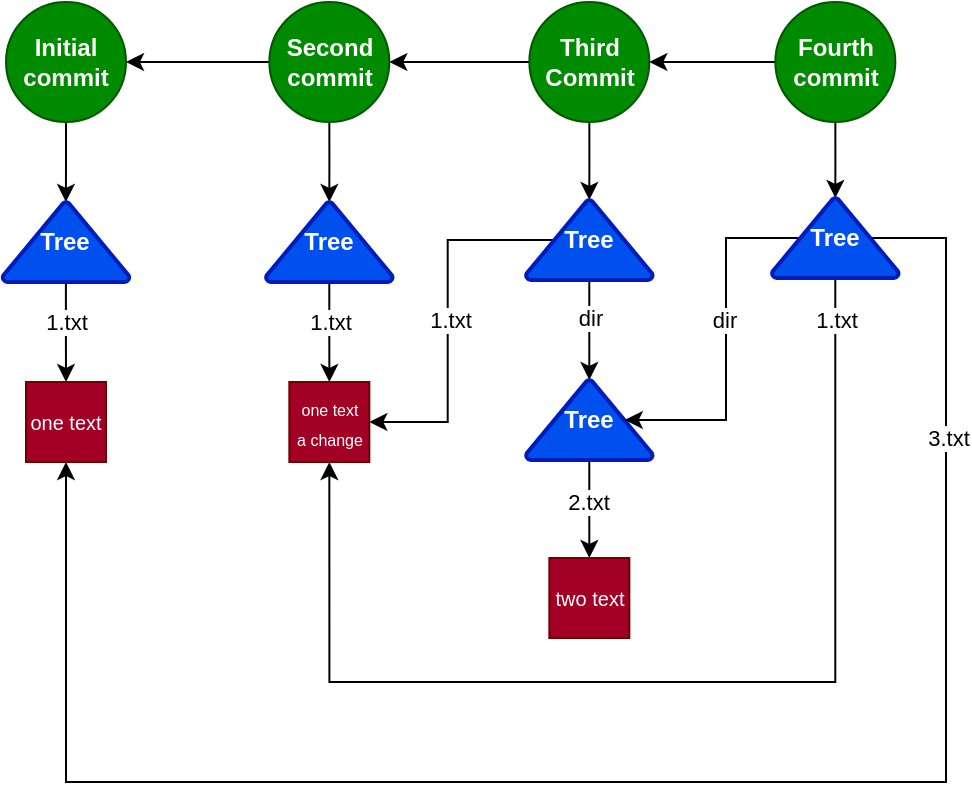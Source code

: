 <mxfile>
    <diagram id="OvUeN1fUbP1yOYvhclIw" name="Page-1">
        <mxGraphModel dx="193" dy="210" grid="1" gridSize="10" guides="1" tooltips="1" connect="1" arrows="1" fold="1" page="1" pageScale="1" pageWidth="850" pageHeight="1100" math="0" shadow="0">
            <root>
                <mxCell id="0"/>
                <mxCell id="1" parent="0"/>
                <mxCell id="35" style="edgeStyle=orthogonalEdgeStyle;rounded=0;orthogonalLoop=1;jettySize=auto;html=1;" parent="1" source="33" target="34" edge="1">
                    <mxGeometry relative="1" as="geometry"/>
                </mxCell>
                <mxCell id="67" style="edgeStyle=orthogonalEdgeStyle;rounded=0;orthogonalLoop=1;jettySize=auto;html=1;entryX=1;entryY=0.5;entryDx=0;entryDy=0;fontColor=#000000;" parent="1" source="33" target="51" edge="1">
                    <mxGeometry relative="1" as="geometry"/>
                </mxCell>
                <mxCell id="33" value="Third Commit" style="ellipse;whiteSpace=wrap;html=1;aspect=fixed;fillColor=#008a00;strokeColor=#005700;fontColor=#ffffff;fontStyle=1" parent="1" vertex="1">
                    <mxGeometry x="531.67" y="90" width="60" height="60" as="geometry"/>
                </mxCell>
                <mxCell id="38" style="edgeStyle=orthogonalEdgeStyle;rounded=0;orthogonalLoop=1;jettySize=auto;html=1;entryX=0.5;entryY=0;entryDx=0;entryDy=0;entryPerimeter=0;" parent="1" source="34" target="37" edge="1">
                    <mxGeometry relative="1" as="geometry"/>
                </mxCell>
                <mxCell id="81" value="dir" style="edgeLabel;html=1;align=center;verticalAlign=middle;resizable=0;points=[];fontColor=#000000;" parent="38" vertex="1" connectable="0">
                    <mxGeometry x="0.002" y="6" relative="1" as="geometry">
                        <mxPoint x="-6" y="-6" as="offset"/>
                    </mxGeometry>
                </mxCell>
                <mxCell id="41" style="edgeStyle=orthogonalEdgeStyle;rounded=0;orthogonalLoop=1;jettySize=auto;html=1;entryX=1;entryY=0.5;entryDx=0;entryDy=0;exitX=0.22;exitY=0.5;exitDx=0;exitDy=0;exitPerimeter=0;" parent="1" source="34" target="55" edge="1">
                    <mxGeometry relative="1" as="geometry">
                        <mxPoint x="455" y="270" as="targetPoint"/>
                    </mxGeometry>
                </mxCell>
                <mxCell id="34" value="Tree" style="strokeWidth=2;html=1;shape=mxgraph.flowchart.extract_or_measurement;whiteSpace=wrap;fillColor=#0050ef;strokeColor=#001DBC;fontColor=#ffffff;fontStyle=1" parent="1" vertex="1">
                    <mxGeometry x="530.0" y="189" width="63.33" height="40" as="geometry"/>
                </mxCell>
                <mxCell id="40" style="edgeStyle=orthogonalEdgeStyle;rounded=0;orthogonalLoop=1;jettySize=auto;html=1;entryX=0.5;entryY=0;entryDx=0;entryDy=0;" parent="1" source="37" target="39" edge="1">
                    <mxGeometry relative="1" as="geometry"/>
                </mxCell>
                <mxCell id="65" value="2.txt" style="edgeLabel;html=1;align=center;verticalAlign=middle;resizable=0;points=[];fontColor=#000000;" parent="40" vertex="1" connectable="0">
                    <mxGeometry x="-0.226" y="-1" relative="1" as="geometry">
                        <mxPoint y="2" as="offset"/>
                    </mxGeometry>
                </mxCell>
                <mxCell id="37" value="Tree" style="strokeWidth=2;html=1;shape=mxgraph.flowchart.extract_or_measurement;whiteSpace=wrap;fillColor=#0050ef;strokeColor=#001DBC;fontColor=#ffffff;fontStyle=1" parent="1" vertex="1">
                    <mxGeometry x="530.0" y="279" width="63.33" height="40" as="geometry"/>
                </mxCell>
                <mxCell id="39" value="&lt;span style=&quot;font-weight: normal&quot;&gt;&lt;font style=&quot;font-size: 10px&quot;&gt;two text&lt;/font&gt;&lt;/span&gt;" style="whiteSpace=wrap;html=1;aspect=fixed;fillColor=#a20025;strokeColor=#6F0000;fontColor=#ffffff;fontStyle=1" parent="1" vertex="1">
                    <mxGeometry x="541.67" y="368" width="40" height="40" as="geometry"/>
                </mxCell>
                <mxCell id="43" style="edgeStyle=orthogonalEdgeStyle;rounded=0;orthogonalLoop=1;jettySize=auto;html=1;" parent="1" source="44" target="47" edge="1">
                    <mxGeometry relative="1" as="geometry"/>
                </mxCell>
                <mxCell id="44" value="Initial commit" style="ellipse;whiteSpace=wrap;html=1;aspect=fixed;fillColor=#008a00;strokeColor=#005700;fontColor=#ffffff;fontStyle=1" parent="1" vertex="1">
                    <mxGeometry x="270" y="90" width="60" height="60" as="geometry"/>
                </mxCell>
                <mxCell id="45" style="edgeStyle=orthogonalEdgeStyle;rounded=0;orthogonalLoop=1;jettySize=auto;html=1;" parent="1" source="47" target="48" edge="1">
                    <mxGeometry relative="1" as="geometry"/>
                </mxCell>
                <mxCell id="46" value="1.txt" style="edgeLabel;html=1;align=center;verticalAlign=middle;resizable=0;points=[];fontColor=#000000;" parent="45" vertex="1" connectable="0">
                    <mxGeometry x="0.177" relative="1" as="geometry">
                        <mxPoint y="-10" as="offset"/>
                    </mxGeometry>
                </mxCell>
                <mxCell id="47" value="Tree" style="strokeWidth=2;html=1;shape=mxgraph.flowchart.extract_or_measurement;whiteSpace=wrap;fillColor=#0050ef;strokeColor=#001DBC;fontColor=#ffffff;fontStyle=1" parent="1" vertex="1">
                    <mxGeometry x="268.33" y="190" width="63.33" height="40" as="geometry"/>
                </mxCell>
                <mxCell id="48" value="&lt;span style=&quot;font-weight: normal&quot;&gt;&lt;font style=&quot;font-size: 10px&quot;&gt;one text&lt;/font&gt;&lt;/span&gt;" style="whiteSpace=wrap;html=1;aspect=fixed;fillColor=#a20025;strokeColor=#6F0000;fontColor=#ffffff;fontStyle=1" parent="1" vertex="1">
                    <mxGeometry x="280" y="280" width="40" height="40" as="geometry"/>
                </mxCell>
                <mxCell id="49" style="edgeStyle=orthogonalEdgeStyle;rounded=0;orthogonalLoop=1;jettySize=auto;html=1;" parent="1" source="51" target="54" edge="1">
                    <mxGeometry relative="1" as="geometry"/>
                </mxCell>
                <mxCell id="50" style="edgeStyle=orthogonalEdgeStyle;rounded=0;orthogonalLoop=1;jettySize=auto;html=1;entryX=1;entryY=0.5;entryDx=0;entryDy=0;" parent="1" source="51" target="44" edge="1">
                    <mxGeometry relative="1" as="geometry"/>
                </mxCell>
                <mxCell id="51" value="Second&lt;br&gt;commit" style="ellipse;whiteSpace=wrap;html=1;aspect=fixed;fillColor=#008a00;strokeColor=#005700;fontColor=#ffffff;fontStyle=1" parent="1" vertex="1">
                    <mxGeometry x="401.67" y="90" width="60" height="60" as="geometry"/>
                </mxCell>
                <mxCell id="52" style="edgeStyle=orthogonalEdgeStyle;rounded=0;orthogonalLoop=1;jettySize=auto;html=1;" parent="1" source="54" target="55" edge="1">
                    <mxGeometry relative="1" as="geometry"/>
                </mxCell>
                <mxCell id="53" value="1.txt" style="edgeLabel;html=1;align=center;verticalAlign=middle;resizable=0;points=[];fontColor=#000000;" parent="52" vertex="1" connectable="0">
                    <mxGeometry x="0.177" relative="1" as="geometry">
                        <mxPoint y="-10" as="offset"/>
                    </mxGeometry>
                </mxCell>
                <mxCell id="54" value="Tree" style="strokeWidth=2;html=1;shape=mxgraph.flowchart.extract_or_measurement;whiteSpace=wrap;fillColor=#0050ef;strokeColor=#001DBC;fontColor=#ffffff;fontStyle=1" parent="1" vertex="1">
                    <mxGeometry x="400.0" y="190" width="63.33" height="40" as="geometry"/>
                </mxCell>
                <mxCell id="55" value="&lt;span style=&quot;font-weight: normal ; font-size: 8px&quot;&gt;&lt;font style=&quot;font-size: 8px&quot;&gt;one text&lt;br&gt;a change&lt;br&gt;&lt;/font&gt;&lt;/span&gt;" style="whiteSpace=wrap;html=1;aspect=fixed;fillColor=#a20025;strokeColor=#6F0000;fontColor=#ffffff;fontStyle=1" parent="1" vertex="1">
                    <mxGeometry x="411.67" y="280" width="40" height="40" as="geometry"/>
                </mxCell>
                <mxCell id="68" style="edgeStyle=orthogonalEdgeStyle;rounded=0;orthogonalLoop=1;jettySize=auto;html=1;" parent="1" source="69" target="71" edge="1">
                    <mxGeometry relative="1" as="geometry"/>
                </mxCell>
                <mxCell id="76" style="edgeStyle=orthogonalEdgeStyle;rounded=0;orthogonalLoop=1;jettySize=auto;html=1;fontColor=#000000;" parent="1" source="69" target="33" edge="1">
                    <mxGeometry relative="1" as="geometry"/>
                </mxCell>
                <mxCell id="69" value="Fourth commit" style="ellipse;whiteSpace=wrap;html=1;aspect=fixed;fillColor=#008a00;strokeColor=#005700;fontColor=#ffffff;fontStyle=1" parent="1" vertex="1">
                    <mxGeometry x="654.67" y="90" width="60" height="60" as="geometry"/>
                </mxCell>
                <mxCell id="70" style="edgeStyle=orthogonalEdgeStyle;rounded=0;orthogonalLoop=1;jettySize=auto;html=1;entryX=0.78;entryY=0.5;entryDx=0;entryDy=0;entryPerimeter=0;exitX=0.22;exitY=0.5;exitDx=0;exitDy=0;exitPerimeter=0;" parent="1" source="71" target="37" edge="1">
                    <mxGeometry relative="1" as="geometry">
                        <mxPoint x="671.665" y="270" as="targetPoint"/>
                        <Array as="points">
                            <mxPoint x="630" y="208"/>
                            <mxPoint x="630" y="299"/>
                        </Array>
                    </mxGeometry>
                </mxCell>
                <mxCell id="80" value="dir" style="edgeLabel;html=1;align=center;verticalAlign=middle;resizable=0;points=[];fontColor=#000000;" parent="70" vertex="1" connectable="0">
                    <mxGeometry x="-0.391" y="2" relative="1" as="geometry">
                        <mxPoint x="-3" y="23" as="offset"/>
                    </mxGeometry>
                </mxCell>
                <mxCell id="77" style="edgeStyle=orthogonalEdgeStyle;rounded=0;orthogonalLoop=1;jettySize=auto;html=1;entryX=0.5;entryY=1;entryDx=0;entryDy=0;fontColor=#000000;exitX=0.78;exitY=0.5;exitDx=0;exitDy=0;exitPerimeter=0;" parent="1" source="71" target="48" edge="1">
                    <mxGeometry relative="1" as="geometry">
                        <Array as="points">
                            <mxPoint x="740" y="208"/>
                            <mxPoint x="740" y="480"/>
                            <mxPoint x="300" y="480"/>
                        </Array>
                    </mxGeometry>
                </mxCell>
                <mxCell id="78" value="3.txt" style="edgeLabel;html=1;align=center;verticalAlign=middle;resizable=0;points=[];fontColor=#000000;" parent="77" vertex="1" connectable="0">
                    <mxGeometry x="-0.926" y="-2" relative="1" as="geometry">
                        <mxPoint x="5" y="98" as="offset"/>
                    </mxGeometry>
                </mxCell>
                <mxCell id="79" style="edgeStyle=orthogonalEdgeStyle;rounded=0;orthogonalLoop=1;jettySize=auto;html=1;entryX=0.5;entryY=1;entryDx=0;entryDy=0;fontColor=#000000;" parent="1" source="71" target="55" edge="1">
                    <mxGeometry relative="1" as="geometry">
                        <Array as="points">
                            <mxPoint x="685" y="430"/>
                            <mxPoint x="432" y="430"/>
                        </Array>
                    </mxGeometry>
                </mxCell>
                <mxCell id="82" value="1.txt" style="edgeLabel;html=1;align=center;verticalAlign=middle;resizable=0;points=[];fontColor=#000000;" parent="79" vertex="1" connectable="0">
                    <mxGeometry x="-0.941" relative="1" as="geometry">
                        <mxPoint y="4" as="offset"/>
                    </mxGeometry>
                </mxCell>
                <mxCell id="71" value="Tree" style="strokeWidth=2;html=1;shape=mxgraph.flowchart.extract_or_measurement;whiteSpace=wrap;fillColor=#0050ef;strokeColor=#001DBC;fontColor=#ffffff;fontStyle=1" parent="1" vertex="1">
                    <mxGeometry x="653.0" y="188" width="63.33" height="40" as="geometry"/>
                </mxCell>
                <mxCell id="83" value="1.txt" style="edgeLabel;html=1;align=center;verticalAlign=middle;resizable=0;points=[];fontColor=#000000;" vertex="1" connectable="0" parent="1">
                    <mxGeometry x="485.667" y="251.167" as="geometry">
                        <mxPoint x="6" y="-2" as="offset"/>
                    </mxGeometry>
                </mxCell>
            </root>
        </mxGraphModel>
    </diagram>
</mxfile>